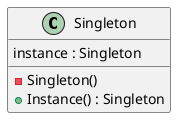 @startuml

class Singleton {
  instance : Singleton
  -Singleton()
  +Instance() : Singleton
}

@enduml
